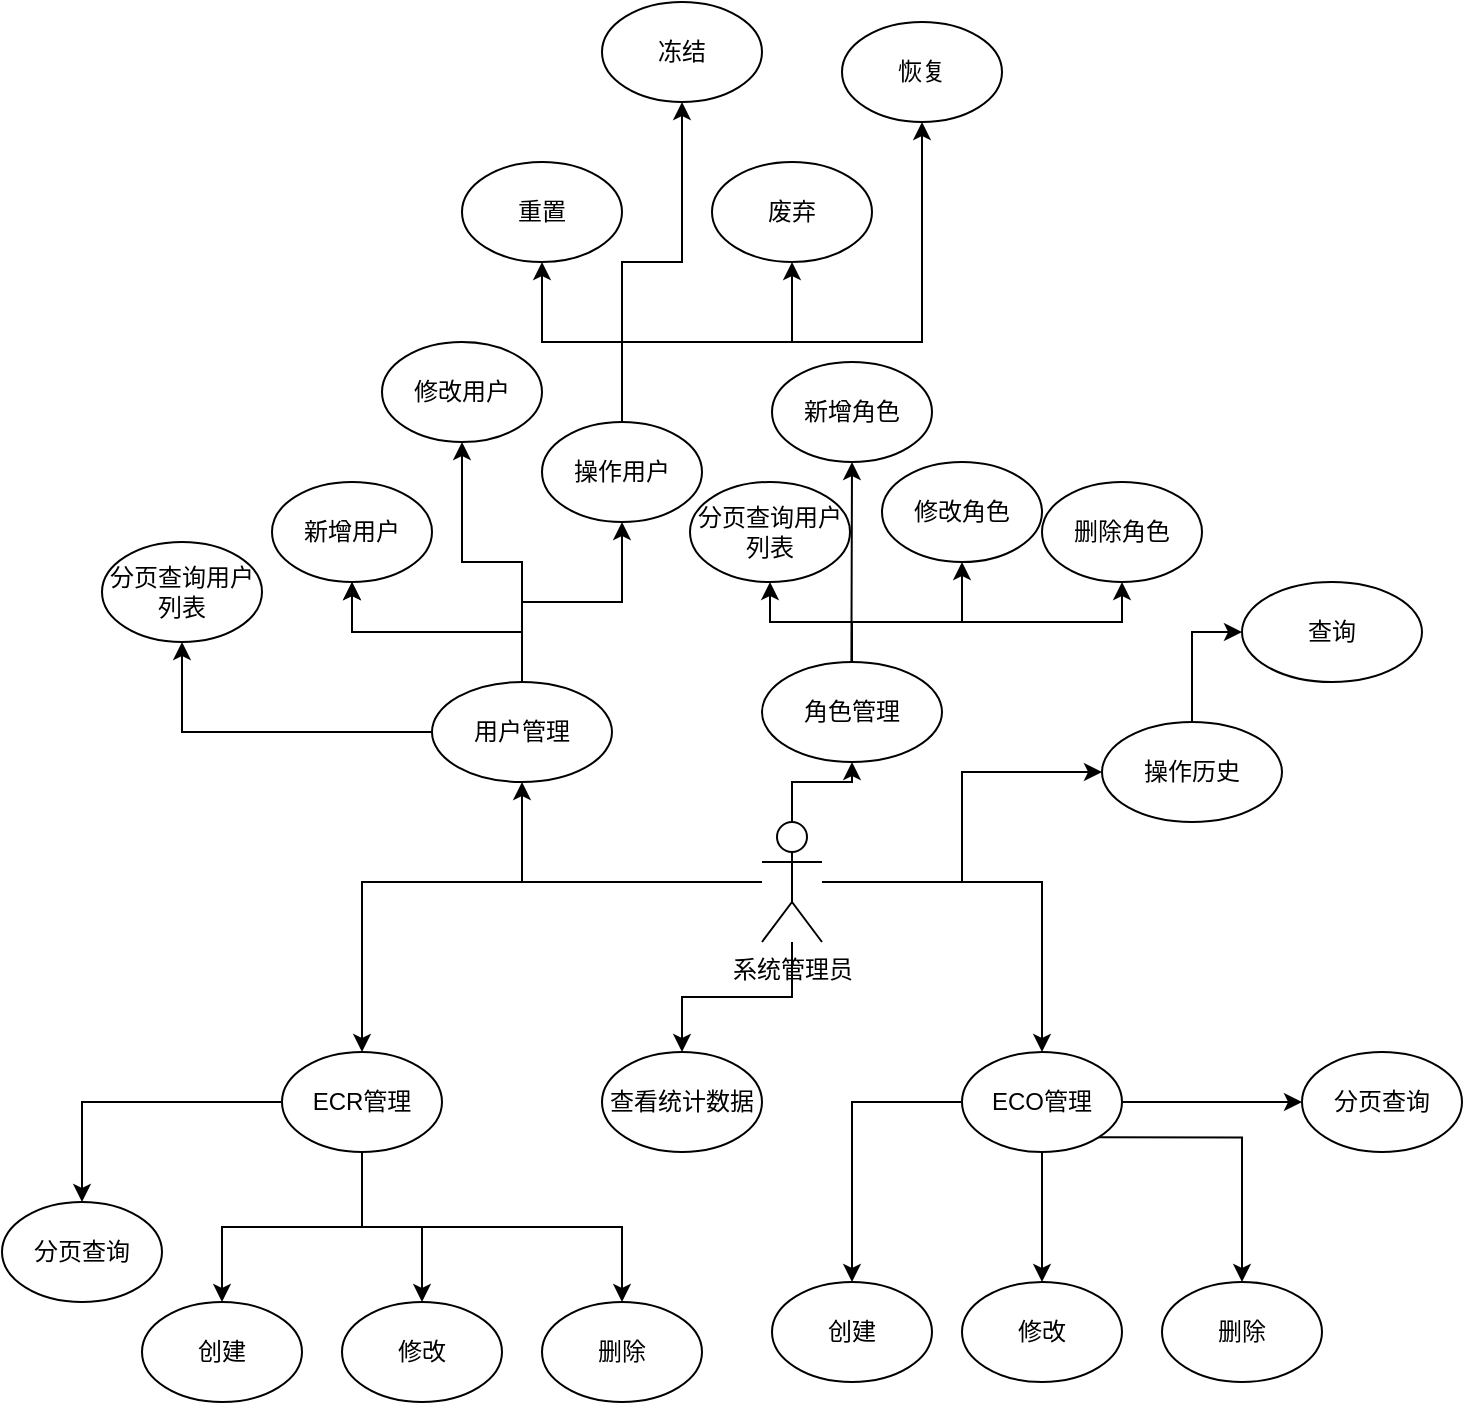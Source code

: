 <mxfile version="21.1.1" type="github">
  <diagram name="第 1 页" id="2Dv64XPZ4sO35TC0VDzX">
    <mxGraphModel dx="510" dy="1053" grid="1" gridSize="10" guides="1" tooltips="1" connect="1" arrows="1" fold="1" page="1" pageScale="1" pageWidth="827" pageHeight="1169" math="0" shadow="0">
      <root>
        <mxCell id="0" />
        <mxCell id="1" parent="0" />
        <mxCell id="pvFu4Uic2yDWqxtZS8rq-4" value="" style="edgeStyle=orthogonalEdgeStyle;rounded=0;orthogonalLoop=1;jettySize=auto;html=1;entryX=0.5;entryY=1;entryDx=0;entryDy=0;" edge="1" parent="1" source="pvFu4Uic2yDWqxtZS8rq-1" target="pvFu4Uic2yDWqxtZS8rq-5">
          <mxGeometry relative="1" as="geometry">
            <mxPoint x="360" y="460" as="targetPoint" />
          </mxGeometry>
        </mxCell>
        <mxCell id="pvFu4Uic2yDWqxtZS8rq-25" style="edgeStyle=orthogonalEdgeStyle;rounded=0;orthogonalLoop=1;jettySize=auto;html=1;" edge="1" parent="1" source="pvFu4Uic2yDWqxtZS8rq-1" target="pvFu4Uic2yDWqxtZS8rq-24">
          <mxGeometry relative="1" as="geometry" />
        </mxCell>
        <mxCell id="pvFu4Uic2yDWqxtZS8rq-33" style="edgeStyle=orthogonalEdgeStyle;rounded=0;orthogonalLoop=1;jettySize=auto;html=1;" edge="1" parent="1" source="pvFu4Uic2yDWqxtZS8rq-1" target="pvFu4Uic2yDWqxtZS8rq-32">
          <mxGeometry relative="1" as="geometry" />
        </mxCell>
        <mxCell id="pvFu4Uic2yDWqxtZS8rq-44" style="edgeStyle=orthogonalEdgeStyle;rounded=0;orthogonalLoop=1;jettySize=auto;html=1;entryX=0.5;entryY=0;entryDx=0;entryDy=0;" edge="1" parent="1" source="pvFu4Uic2yDWqxtZS8rq-1" target="pvFu4Uic2yDWqxtZS8rq-42">
          <mxGeometry relative="1" as="geometry" />
        </mxCell>
        <mxCell id="pvFu4Uic2yDWqxtZS8rq-54" style="edgeStyle=orthogonalEdgeStyle;rounded=0;orthogonalLoop=1;jettySize=auto;html=1;" edge="1" parent="1" source="pvFu4Uic2yDWqxtZS8rq-1" target="pvFu4Uic2yDWqxtZS8rq-53">
          <mxGeometry relative="1" as="geometry" />
        </mxCell>
        <mxCell id="pvFu4Uic2yDWqxtZS8rq-68" style="edgeStyle=orthogonalEdgeStyle;rounded=0;orthogonalLoop=1;jettySize=auto;html=1;entryX=0.5;entryY=0;entryDx=0;entryDy=0;" edge="1" parent="1" source="pvFu4Uic2yDWqxtZS8rq-1" target="pvFu4Uic2yDWqxtZS8rq-67">
          <mxGeometry relative="1" as="geometry" />
        </mxCell>
        <mxCell id="pvFu4Uic2yDWqxtZS8rq-1" value="系统管理员" style="shape=umlActor;verticalLabelPosition=bottom;verticalAlign=top;html=1;outlineConnect=0;" vertex="1" parent="1">
          <mxGeometry x="450" y="470" width="30" height="60" as="geometry" />
        </mxCell>
        <mxCell id="pvFu4Uic2yDWqxtZS8rq-7" value="" style="edgeStyle=orthogonalEdgeStyle;rounded=0;orthogonalLoop=1;jettySize=auto;html=1;" edge="1" parent="1" source="pvFu4Uic2yDWqxtZS8rq-5" target="pvFu4Uic2yDWqxtZS8rq-6">
          <mxGeometry relative="1" as="geometry" />
        </mxCell>
        <mxCell id="pvFu4Uic2yDWqxtZS8rq-10" value="" style="edgeStyle=orthogonalEdgeStyle;rounded=0;orthogonalLoop=1;jettySize=auto;html=1;" edge="1" parent="1" source="pvFu4Uic2yDWqxtZS8rq-5" target="pvFu4Uic2yDWqxtZS8rq-6">
          <mxGeometry relative="1" as="geometry" />
        </mxCell>
        <mxCell id="pvFu4Uic2yDWqxtZS8rq-12" style="edgeStyle=orthogonalEdgeStyle;rounded=0;orthogonalLoop=1;jettySize=auto;html=1;exitX=0.5;exitY=0;exitDx=0;exitDy=0;entryX=0.5;entryY=1;entryDx=0;entryDy=0;" edge="1" parent="1" source="pvFu4Uic2yDWqxtZS8rq-5" target="pvFu4Uic2yDWqxtZS8rq-11">
          <mxGeometry relative="1" as="geometry" />
        </mxCell>
        <mxCell id="pvFu4Uic2yDWqxtZS8rq-14" style="edgeStyle=orthogonalEdgeStyle;rounded=0;orthogonalLoop=1;jettySize=auto;html=1;exitX=0.5;exitY=0;exitDx=0;exitDy=0;" edge="1" parent="1" source="pvFu4Uic2yDWqxtZS8rq-5" target="pvFu4Uic2yDWqxtZS8rq-13">
          <mxGeometry relative="1" as="geometry" />
        </mxCell>
        <mxCell id="pvFu4Uic2yDWqxtZS8rq-37" style="edgeStyle=orthogonalEdgeStyle;rounded=0;orthogonalLoop=1;jettySize=auto;html=1;" edge="1" parent="1" source="pvFu4Uic2yDWqxtZS8rq-5" target="pvFu4Uic2yDWqxtZS8rq-36">
          <mxGeometry relative="1" as="geometry" />
        </mxCell>
        <mxCell id="pvFu4Uic2yDWqxtZS8rq-5" value="用户管理" style="ellipse;whiteSpace=wrap;html=1;" vertex="1" parent="1">
          <mxGeometry x="285" y="400" width="90" height="50" as="geometry" />
        </mxCell>
        <mxCell id="pvFu4Uic2yDWqxtZS8rq-6" value="新增用户" style="ellipse;whiteSpace=wrap;html=1;" vertex="1" parent="1">
          <mxGeometry x="205" y="300" width="80" height="50" as="geometry" />
        </mxCell>
        <mxCell id="pvFu4Uic2yDWqxtZS8rq-11" value="修改用户" style="ellipse;whiteSpace=wrap;html=1;" vertex="1" parent="1">
          <mxGeometry x="260" y="230" width="80" height="50" as="geometry" />
        </mxCell>
        <mxCell id="pvFu4Uic2yDWqxtZS8rq-16" value="" style="edgeStyle=orthogonalEdgeStyle;rounded=0;orthogonalLoop=1;jettySize=auto;html=1;" edge="1" parent="1" source="pvFu4Uic2yDWqxtZS8rq-13" target="pvFu4Uic2yDWqxtZS8rq-15">
          <mxGeometry relative="1" as="geometry" />
        </mxCell>
        <mxCell id="pvFu4Uic2yDWqxtZS8rq-18" style="edgeStyle=orthogonalEdgeStyle;rounded=0;orthogonalLoop=1;jettySize=auto;html=1;exitX=0.5;exitY=0;exitDx=0;exitDy=0;entryX=0.5;entryY=1;entryDx=0;entryDy=0;" edge="1" parent="1" source="pvFu4Uic2yDWqxtZS8rq-13" target="pvFu4Uic2yDWqxtZS8rq-17">
          <mxGeometry relative="1" as="geometry" />
        </mxCell>
        <mxCell id="pvFu4Uic2yDWqxtZS8rq-20" style="edgeStyle=orthogonalEdgeStyle;rounded=0;orthogonalLoop=1;jettySize=auto;html=1;entryX=0.5;entryY=1;entryDx=0;entryDy=0;exitX=0.5;exitY=0;exitDx=0;exitDy=0;" edge="1" parent="1" source="pvFu4Uic2yDWqxtZS8rq-13" target="pvFu4Uic2yDWqxtZS8rq-19">
          <mxGeometry relative="1" as="geometry">
            <mxPoint x="420" y="295" as="sourcePoint" />
          </mxGeometry>
        </mxCell>
        <mxCell id="pvFu4Uic2yDWqxtZS8rq-22" style="edgeStyle=orthogonalEdgeStyle;rounded=0;orthogonalLoop=1;jettySize=auto;html=1;exitX=0.5;exitY=0;exitDx=0;exitDy=0;entryX=0.5;entryY=1;entryDx=0;entryDy=0;" edge="1" parent="1" source="pvFu4Uic2yDWqxtZS8rq-13" target="pvFu4Uic2yDWqxtZS8rq-21">
          <mxGeometry relative="1" as="geometry">
            <Array as="points">
              <mxPoint x="380" y="230" />
              <mxPoint x="530" y="230" />
            </Array>
          </mxGeometry>
        </mxCell>
        <mxCell id="pvFu4Uic2yDWqxtZS8rq-13" value="操作用户" style="ellipse;whiteSpace=wrap;html=1;" vertex="1" parent="1">
          <mxGeometry x="340" y="270" width="80" height="50" as="geometry" />
        </mxCell>
        <mxCell id="pvFu4Uic2yDWqxtZS8rq-15" value="重置" style="ellipse;whiteSpace=wrap;html=1;" vertex="1" parent="1">
          <mxGeometry x="300" y="140" width="80" height="50" as="geometry" />
        </mxCell>
        <mxCell id="pvFu4Uic2yDWqxtZS8rq-17" value="冻结" style="ellipse;whiteSpace=wrap;html=1;" vertex="1" parent="1">
          <mxGeometry x="370" y="60" width="80" height="50" as="geometry" />
        </mxCell>
        <mxCell id="pvFu4Uic2yDWqxtZS8rq-19" value="废弃" style="ellipse;whiteSpace=wrap;html=1;" vertex="1" parent="1">
          <mxGeometry x="425" y="140" width="80" height="50" as="geometry" />
        </mxCell>
        <mxCell id="pvFu4Uic2yDWqxtZS8rq-21" value="恢复" style="ellipse;whiteSpace=wrap;html=1;" vertex="1" parent="1">
          <mxGeometry x="490" y="70" width="80" height="50" as="geometry" />
        </mxCell>
        <mxCell id="pvFu4Uic2yDWqxtZS8rq-27" style="edgeStyle=orthogonalEdgeStyle;rounded=0;orthogonalLoop=1;jettySize=auto;html=1;exitX=0.497;exitY=-0.027;exitDx=0;exitDy=0;entryX=0.5;entryY=1;entryDx=0;entryDy=0;exitPerimeter=0;" edge="1" parent="1" source="pvFu4Uic2yDWqxtZS8rq-24" target="pvFu4Uic2yDWqxtZS8rq-26">
          <mxGeometry relative="1" as="geometry">
            <Array as="points">
              <mxPoint x="495" y="390" />
              <mxPoint x="495" y="390" />
            </Array>
          </mxGeometry>
        </mxCell>
        <mxCell id="pvFu4Uic2yDWqxtZS8rq-29" style="edgeStyle=orthogonalEdgeStyle;rounded=0;orthogonalLoop=1;jettySize=auto;html=1;exitX=0.5;exitY=0;exitDx=0;exitDy=0;entryX=0.5;entryY=1;entryDx=0;entryDy=0;" edge="1" parent="1" source="pvFu4Uic2yDWqxtZS8rq-24" target="pvFu4Uic2yDWqxtZS8rq-28">
          <mxGeometry relative="1" as="geometry">
            <mxPoint x="550" y="340" as="targetPoint" />
            <Array as="points">
              <mxPoint x="495" y="370" />
              <mxPoint x="550" y="370" />
            </Array>
          </mxGeometry>
        </mxCell>
        <mxCell id="pvFu4Uic2yDWqxtZS8rq-30" style="edgeStyle=orthogonalEdgeStyle;rounded=0;orthogonalLoop=1;jettySize=auto;html=1;exitX=0.5;exitY=0;exitDx=0;exitDy=0;entryX=0.5;entryY=1;entryDx=0;entryDy=0;" edge="1" parent="1" source="pvFu4Uic2yDWqxtZS8rq-24" target="pvFu4Uic2yDWqxtZS8rq-31">
          <mxGeometry relative="1" as="geometry">
            <mxPoint x="570" y="360" as="targetPoint" />
            <Array as="points">
              <mxPoint x="495" y="370" />
            </Array>
          </mxGeometry>
        </mxCell>
        <mxCell id="pvFu4Uic2yDWqxtZS8rq-39" style="edgeStyle=orthogonalEdgeStyle;rounded=0;orthogonalLoop=1;jettySize=auto;html=1;entryX=0.5;entryY=1;entryDx=0;entryDy=0;" edge="1" parent="1" source="pvFu4Uic2yDWqxtZS8rq-24" target="pvFu4Uic2yDWqxtZS8rq-38">
          <mxGeometry relative="1" as="geometry" />
        </mxCell>
        <mxCell id="pvFu4Uic2yDWqxtZS8rq-24" value="角色管理" style="ellipse;whiteSpace=wrap;html=1;" vertex="1" parent="1">
          <mxGeometry x="450" y="390" width="90" height="50" as="geometry" />
        </mxCell>
        <mxCell id="pvFu4Uic2yDWqxtZS8rq-26" value="新增角色" style="ellipse;whiteSpace=wrap;html=1;" vertex="1" parent="1">
          <mxGeometry x="455" y="240" width="80" height="50" as="geometry" />
        </mxCell>
        <mxCell id="pvFu4Uic2yDWqxtZS8rq-28" value="修改角色" style="ellipse;whiteSpace=wrap;html=1;" vertex="1" parent="1">
          <mxGeometry x="510" y="290" width="80" height="50" as="geometry" />
        </mxCell>
        <mxCell id="pvFu4Uic2yDWqxtZS8rq-31" value="删除角色" style="ellipse;whiteSpace=wrap;html=1;" vertex="1" parent="1">
          <mxGeometry x="590" y="300" width="80" height="50" as="geometry" />
        </mxCell>
        <mxCell id="pvFu4Uic2yDWqxtZS8rq-35" style="edgeStyle=orthogonalEdgeStyle;rounded=0;orthogonalLoop=1;jettySize=auto;html=1;entryX=0;entryY=0.5;entryDx=0;entryDy=0;" edge="1" parent="1" source="pvFu4Uic2yDWqxtZS8rq-32" target="pvFu4Uic2yDWqxtZS8rq-34">
          <mxGeometry relative="1" as="geometry" />
        </mxCell>
        <mxCell id="pvFu4Uic2yDWqxtZS8rq-32" value="操作历史" style="ellipse;whiteSpace=wrap;html=1;" vertex="1" parent="1">
          <mxGeometry x="620" y="420" width="90" height="50" as="geometry" />
        </mxCell>
        <mxCell id="pvFu4Uic2yDWqxtZS8rq-34" value="查询" style="ellipse;whiteSpace=wrap;html=1;" vertex="1" parent="1">
          <mxGeometry x="690" y="350" width="90" height="50" as="geometry" />
        </mxCell>
        <mxCell id="pvFu4Uic2yDWqxtZS8rq-36" value="分页查询用户列表" style="ellipse;whiteSpace=wrap;html=1;" vertex="1" parent="1">
          <mxGeometry x="120" y="330" width="80" height="50" as="geometry" />
        </mxCell>
        <mxCell id="pvFu4Uic2yDWqxtZS8rq-38" value="分页查询用户列表" style="ellipse;whiteSpace=wrap;html=1;" vertex="1" parent="1">
          <mxGeometry x="414" y="300" width="80" height="50" as="geometry" />
        </mxCell>
        <mxCell id="pvFu4Uic2yDWqxtZS8rq-46" value="" style="edgeStyle=orthogonalEdgeStyle;rounded=0;orthogonalLoop=1;jettySize=auto;html=1;" edge="1" parent="1" source="pvFu4Uic2yDWqxtZS8rq-42" target="pvFu4Uic2yDWqxtZS8rq-45">
          <mxGeometry relative="1" as="geometry" />
        </mxCell>
        <mxCell id="pvFu4Uic2yDWqxtZS8rq-49" style="edgeStyle=orthogonalEdgeStyle;rounded=0;orthogonalLoop=1;jettySize=auto;html=1;exitX=0.5;exitY=1;exitDx=0;exitDy=0;entryX=0.5;entryY=0;entryDx=0;entryDy=0;" edge="1" parent="1" source="pvFu4Uic2yDWqxtZS8rq-42" target="pvFu4Uic2yDWqxtZS8rq-48">
          <mxGeometry relative="1" as="geometry" />
        </mxCell>
        <mxCell id="pvFu4Uic2yDWqxtZS8rq-50" style="edgeStyle=orthogonalEdgeStyle;rounded=0;orthogonalLoop=1;jettySize=auto;html=1;exitX=0.5;exitY=1;exitDx=0;exitDy=0;entryX=0.5;entryY=0;entryDx=0;entryDy=0;" edge="1" parent="1" source="pvFu4Uic2yDWqxtZS8rq-42" target="pvFu4Uic2yDWqxtZS8rq-51">
          <mxGeometry relative="1" as="geometry">
            <mxPoint x="360" y="710" as="targetPoint" />
          </mxGeometry>
        </mxCell>
        <mxCell id="pvFu4Uic2yDWqxtZS8rq-64" style="edgeStyle=orthogonalEdgeStyle;rounded=0;orthogonalLoop=1;jettySize=auto;html=1;exitX=0;exitY=0.5;exitDx=0;exitDy=0;entryX=0.5;entryY=0;entryDx=0;entryDy=0;" edge="1" parent="1" source="pvFu4Uic2yDWqxtZS8rq-42" target="pvFu4Uic2yDWqxtZS8rq-63">
          <mxGeometry relative="1" as="geometry" />
        </mxCell>
        <mxCell id="pvFu4Uic2yDWqxtZS8rq-42" value="ECR管理" style="ellipse;whiteSpace=wrap;html=1;" vertex="1" parent="1">
          <mxGeometry x="210" y="585" width="80" height="50" as="geometry" />
        </mxCell>
        <mxCell id="pvFu4Uic2yDWqxtZS8rq-45" value="创建" style="ellipse;whiteSpace=wrap;html=1;" vertex="1" parent="1">
          <mxGeometry x="140" y="710" width="80" height="50" as="geometry" />
        </mxCell>
        <mxCell id="pvFu4Uic2yDWqxtZS8rq-48" value="修改" style="ellipse;whiteSpace=wrap;html=1;" vertex="1" parent="1">
          <mxGeometry x="240" y="710" width="80" height="50" as="geometry" />
        </mxCell>
        <mxCell id="pvFu4Uic2yDWqxtZS8rq-51" value="删除" style="ellipse;whiteSpace=wrap;html=1;" vertex="1" parent="1">
          <mxGeometry x="340" y="710" width="80" height="50" as="geometry" />
        </mxCell>
        <mxCell id="pvFu4Uic2yDWqxtZS8rq-57" value="" style="edgeStyle=orthogonalEdgeStyle;rounded=0;orthogonalLoop=1;jettySize=auto;html=1;" edge="1" parent="1" source="pvFu4Uic2yDWqxtZS8rq-53" target="pvFu4Uic2yDWqxtZS8rq-56">
          <mxGeometry relative="1" as="geometry" />
        </mxCell>
        <mxCell id="pvFu4Uic2yDWqxtZS8rq-60" style="edgeStyle=orthogonalEdgeStyle;rounded=0;orthogonalLoop=1;jettySize=auto;html=1;entryX=0.5;entryY=0;entryDx=0;entryDy=0;" edge="1" parent="1" source="pvFu4Uic2yDWqxtZS8rq-53" target="pvFu4Uic2yDWqxtZS8rq-59">
          <mxGeometry relative="1" as="geometry" />
        </mxCell>
        <mxCell id="pvFu4Uic2yDWqxtZS8rq-62" style="edgeStyle=orthogonalEdgeStyle;rounded=0;orthogonalLoop=1;jettySize=auto;html=1;exitX=1;exitY=1;exitDx=0;exitDy=0;entryX=0.5;entryY=0;entryDx=0;entryDy=0;" edge="1" parent="1" source="pvFu4Uic2yDWqxtZS8rq-53" target="pvFu4Uic2yDWqxtZS8rq-61">
          <mxGeometry relative="1" as="geometry" />
        </mxCell>
        <mxCell id="pvFu4Uic2yDWqxtZS8rq-66" style="edgeStyle=orthogonalEdgeStyle;rounded=0;orthogonalLoop=1;jettySize=auto;html=1;exitX=1;exitY=0.5;exitDx=0;exitDy=0;entryX=0;entryY=0.5;entryDx=0;entryDy=0;" edge="1" parent="1" source="pvFu4Uic2yDWqxtZS8rq-53" target="pvFu4Uic2yDWqxtZS8rq-65">
          <mxGeometry relative="1" as="geometry" />
        </mxCell>
        <mxCell id="pvFu4Uic2yDWqxtZS8rq-53" value="ECO管理" style="ellipse;whiteSpace=wrap;html=1;" vertex="1" parent="1">
          <mxGeometry x="550" y="585" width="80" height="50" as="geometry" />
        </mxCell>
        <mxCell id="pvFu4Uic2yDWqxtZS8rq-56" value="创建" style="ellipse;whiteSpace=wrap;html=1;" vertex="1" parent="1">
          <mxGeometry x="455" y="700" width="80" height="50" as="geometry" />
        </mxCell>
        <mxCell id="pvFu4Uic2yDWqxtZS8rq-59" value="修改" style="ellipse;whiteSpace=wrap;html=1;" vertex="1" parent="1">
          <mxGeometry x="550" y="700" width="80" height="50" as="geometry" />
        </mxCell>
        <mxCell id="pvFu4Uic2yDWqxtZS8rq-61" value="删除" style="ellipse;whiteSpace=wrap;html=1;" vertex="1" parent="1">
          <mxGeometry x="650" y="700" width="80" height="50" as="geometry" />
        </mxCell>
        <mxCell id="pvFu4Uic2yDWqxtZS8rq-63" value="分页查询" style="ellipse;whiteSpace=wrap;html=1;" vertex="1" parent="1">
          <mxGeometry x="70" y="660" width="80" height="50" as="geometry" />
        </mxCell>
        <mxCell id="pvFu4Uic2yDWqxtZS8rq-65" value="分页查询" style="ellipse;whiteSpace=wrap;html=1;" vertex="1" parent="1">
          <mxGeometry x="720" y="585" width="80" height="50" as="geometry" />
        </mxCell>
        <mxCell id="pvFu4Uic2yDWqxtZS8rq-67" value="查看统计数据" style="ellipse;whiteSpace=wrap;html=1;" vertex="1" parent="1">
          <mxGeometry x="370" y="585" width="80" height="50" as="geometry" />
        </mxCell>
      </root>
    </mxGraphModel>
  </diagram>
</mxfile>
